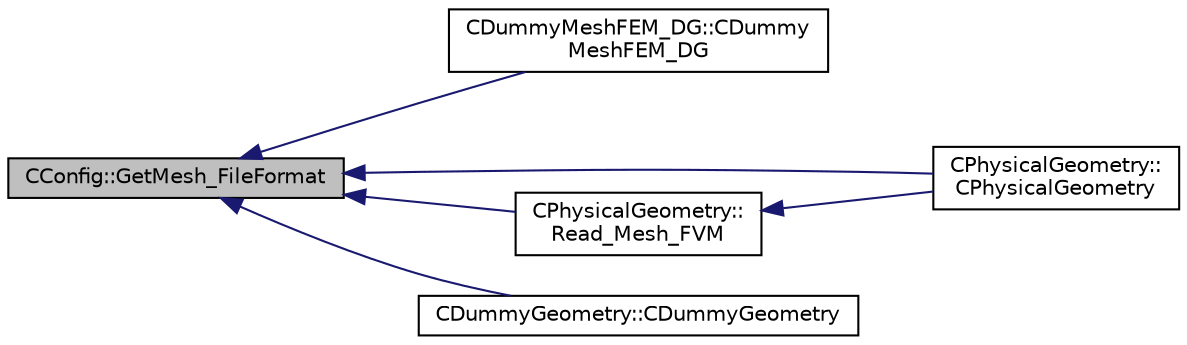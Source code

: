 digraph "CConfig::GetMesh_FileFormat"
{
  edge [fontname="Helvetica",fontsize="10",labelfontname="Helvetica",labelfontsize="10"];
  node [fontname="Helvetica",fontsize="10",shape=record];
  rankdir="LR";
  Node7770 [label="CConfig::GetMesh_FileFormat",height=0.2,width=0.4,color="black", fillcolor="grey75", style="filled", fontcolor="black"];
  Node7770 -> Node7771 [dir="back",color="midnightblue",fontsize="10",style="solid",fontname="Helvetica"];
  Node7771 [label="CDummyMeshFEM_DG::CDummy\lMeshFEM_DG",height=0.2,width=0.4,color="black", fillcolor="white", style="filled",URL="$class_c_dummy_mesh_f_e_m___d_g.html#a292c0e183f7ee0db7badeccc4bd05ac4",tooltip="Constructor of the class. "];
  Node7770 -> Node7772 [dir="back",color="midnightblue",fontsize="10",style="solid",fontname="Helvetica"];
  Node7772 [label="CPhysicalGeometry::\lCPhysicalGeometry",height=0.2,width=0.4,color="black", fillcolor="white", style="filled",URL="$class_c_physical_geometry.html#a075a737b341a64de5463ddd41096692e",tooltip="Reads the geometry of the grid and adjust the boundary conditions with the configuration file..."];
  Node7770 -> Node7773 [dir="back",color="midnightblue",fontsize="10",style="solid",fontname="Helvetica"];
  Node7773 [label="CPhysicalGeometry::\lRead_Mesh_FVM",height=0.2,width=0.4,color="black", fillcolor="white", style="filled",URL="$class_c_physical_geometry.html#ad4096218a43c6a5ec4c56576c0c30e5b",tooltip="Reads the geometry of the grid and adjust the boundary conditions with the configuration file in para..."];
  Node7773 -> Node7772 [dir="back",color="midnightblue",fontsize="10",style="solid",fontname="Helvetica"];
  Node7770 -> Node7774 [dir="back",color="midnightblue",fontsize="10",style="solid",fontname="Helvetica"];
  Node7774 [label="CDummyGeometry::CDummyGeometry",height=0.2,width=0.4,color="black", fillcolor="white", style="filled",URL="$class_c_dummy_geometry.html#a4aa99e7c9145b9f4e3809a91f103606b",tooltip="Constructor of the class. "];
}
